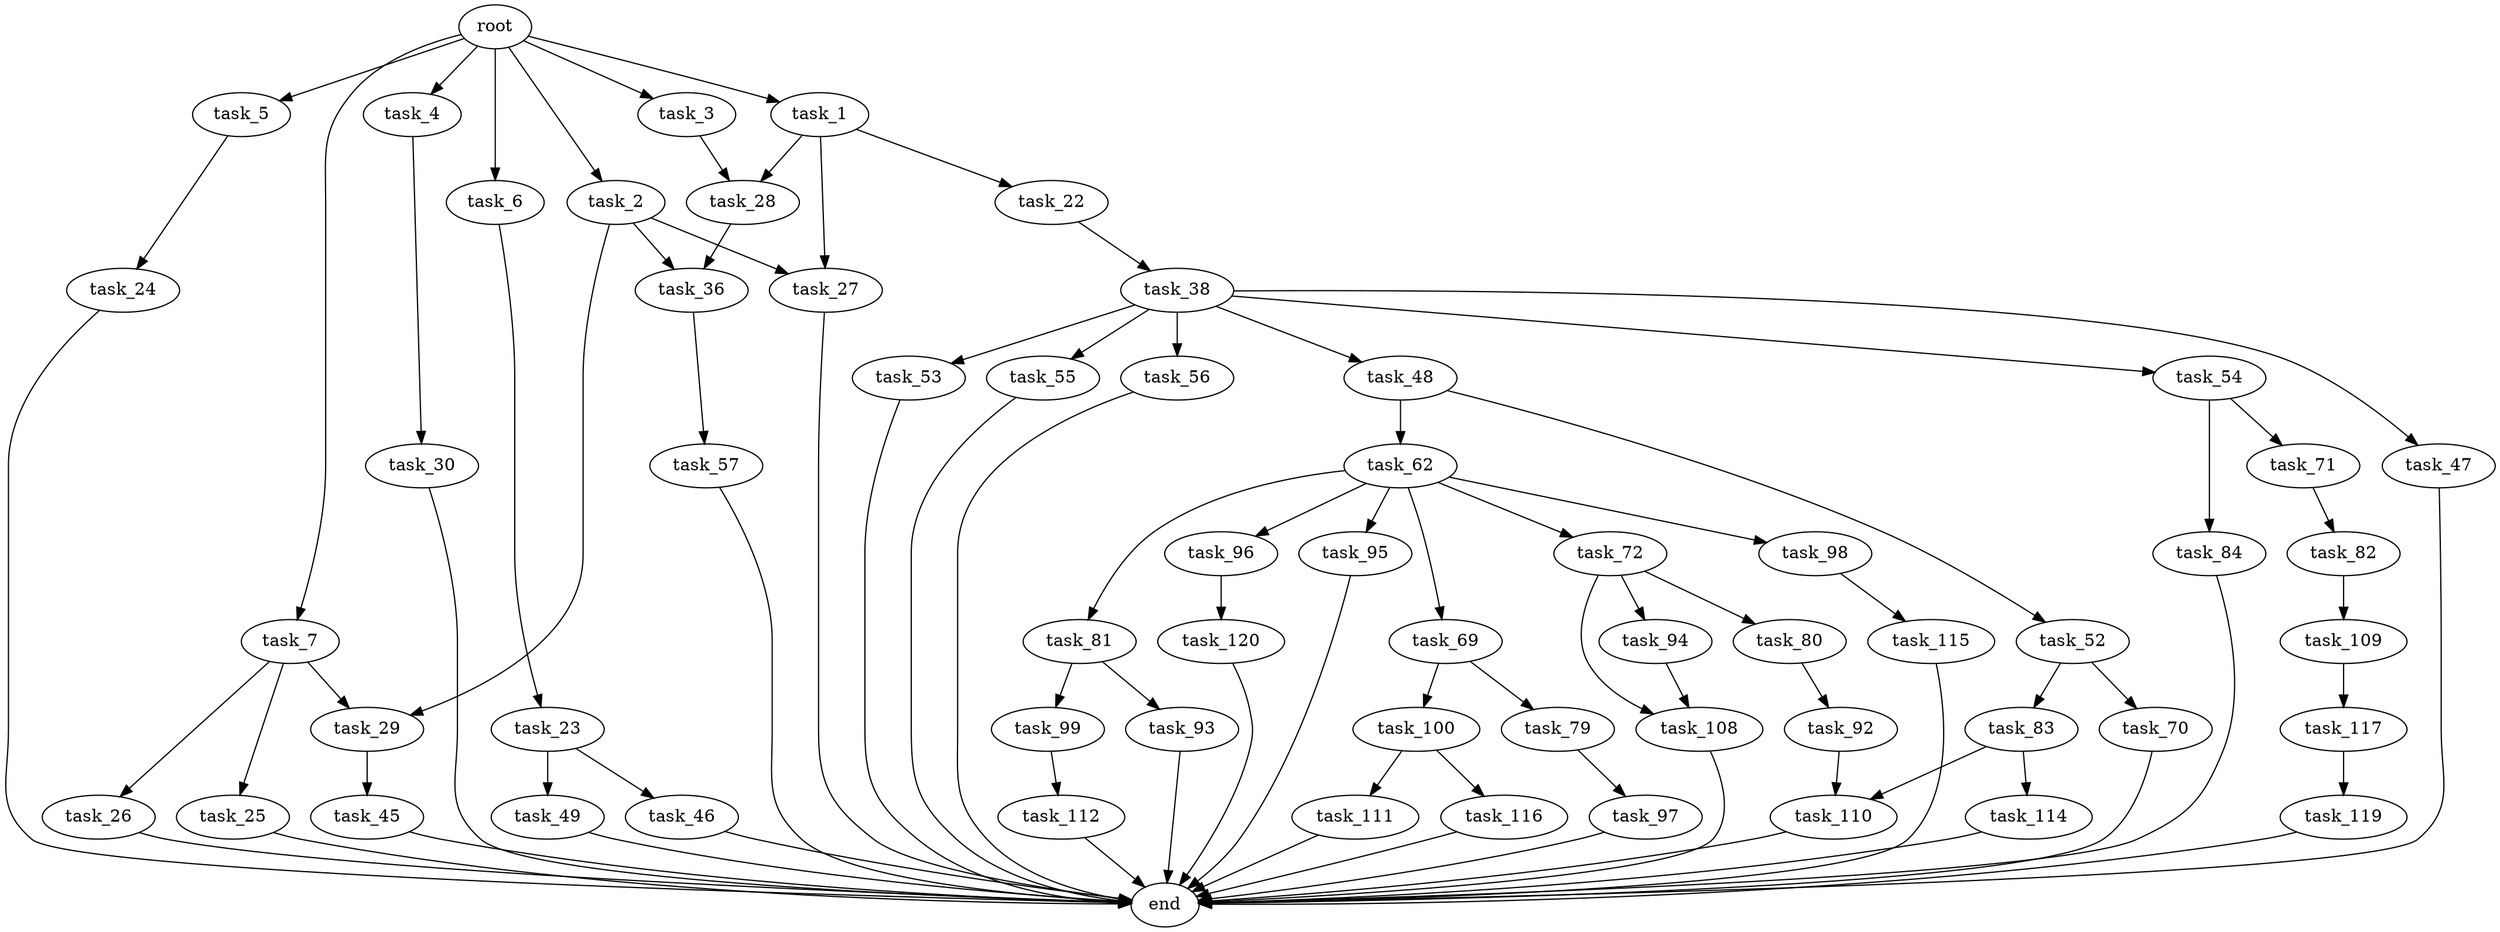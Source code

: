 digraph G {
  root [size="0.000000"];
  task_1 [size="39096144058.000000"];
  task_2 [size="549755813888.000000"];
  task_3 [size="815051388.000000"];
  task_4 [size="782757789696.000000"];
  task_5 [size="134217728000.000000"];
  task_6 [size="3032192012.000000"];
  task_7 [size="8589934592.000000"];
  task_22 [size="231928233984.000000"];
  task_23 [size="4562864407.000000"];
  task_24 [size="98807196859.000000"];
  task_25 [size="61854166014.000000"];
  task_26 [size="38286805164.000000"];
  task_27 [size="191591464040.000000"];
  task_28 [size="4612555020.000000"];
  task_29 [size="207256997468.000000"];
  task_30 [size="549755813888.000000"];
  task_36 [size="93609236538.000000"];
  task_38 [size="19918612825.000000"];
  task_45 [size="6798011580.000000"];
  task_46 [size="336214785589.000000"];
  task_47 [size="980799573305.000000"];
  task_48 [size="22457902631.000000"];
  task_49 [size="409033250929.000000"];
  task_52 [size="782757789696.000000"];
  task_53 [size="357690700753.000000"];
  task_54 [size="134217728000.000000"];
  task_55 [size="472678332674.000000"];
  task_56 [size="147985602031.000000"];
  task_57 [size="134217728000.000000"];
  task_62 [size="368293445632.000000"];
  task_69 [size="607250668759.000000"];
  task_70 [size="37860947162.000000"];
  task_71 [size="782757789696.000000"];
  task_72 [size="231928233984.000000"];
  task_79 [size="17302617112.000000"];
  task_80 [size="68719476736.000000"];
  task_81 [size="248271634558.000000"];
  task_82 [size="8358691008.000000"];
  task_83 [size="1073741824000.000000"];
  task_84 [size="8589934592.000000"];
  task_92 [size="34055621788.000000"];
  task_93 [size="743345373478.000000"];
  task_94 [size="192971509357.000000"];
  task_95 [size="68719476736.000000"];
  task_96 [size="2281244977.000000"];
  task_97 [size="5258360958.000000"];
  task_98 [size="45888464567.000000"];
  task_99 [size="549755813888.000000"];
  task_100 [size="4119639225.000000"];
  task_108 [size="2647381447.000000"];
  task_109 [size="14119579004.000000"];
  task_110 [size="4436072650.000000"];
  task_111 [size="873475009.000000"];
  task_112 [size="3366550370.000000"];
  task_114 [size="549755813888.000000"];
  task_115 [size="1073741824000.000000"];
  task_116 [size="7167839792.000000"];
  task_117 [size="180709088966.000000"];
  task_119 [size="18357664550.000000"];
  task_120 [size="67612579664.000000"];
  end [size="0.000000"];

  root -> task_1 [size="1.000000"];
  root -> task_2 [size="1.000000"];
  root -> task_3 [size="1.000000"];
  root -> task_4 [size="1.000000"];
  root -> task_5 [size="1.000000"];
  root -> task_6 [size="1.000000"];
  root -> task_7 [size="1.000000"];
  task_1 -> task_22 [size="838860800.000000"];
  task_1 -> task_27 [size="838860800.000000"];
  task_1 -> task_28 [size="838860800.000000"];
  task_2 -> task_27 [size="536870912.000000"];
  task_2 -> task_29 [size="536870912.000000"];
  task_2 -> task_36 [size="536870912.000000"];
  task_3 -> task_28 [size="75497472.000000"];
  task_4 -> task_30 [size="679477248.000000"];
  task_5 -> task_24 [size="209715200.000000"];
  task_6 -> task_23 [size="134217728.000000"];
  task_7 -> task_25 [size="33554432.000000"];
  task_7 -> task_26 [size="33554432.000000"];
  task_7 -> task_29 [size="33554432.000000"];
  task_22 -> task_38 [size="301989888.000000"];
  task_23 -> task_46 [size="134217728.000000"];
  task_23 -> task_49 [size="134217728.000000"];
  task_24 -> end [size="1.000000"];
  task_25 -> end [size="1.000000"];
  task_26 -> end [size="1.000000"];
  task_27 -> end [size="1.000000"];
  task_28 -> task_36 [size="75497472.000000"];
  task_29 -> task_45 [size="209715200.000000"];
  task_30 -> end [size="1.000000"];
  task_36 -> task_57 [size="301989888.000000"];
  task_38 -> task_47 [size="75497472.000000"];
  task_38 -> task_48 [size="75497472.000000"];
  task_38 -> task_53 [size="75497472.000000"];
  task_38 -> task_54 [size="75497472.000000"];
  task_38 -> task_55 [size="75497472.000000"];
  task_38 -> task_56 [size="75497472.000000"];
  task_45 -> end [size="1.000000"];
  task_46 -> end [size="1.000000"];
  task_47 -> end [size="1.000000"];
  task_48 -> task_52 [size="679477248.000000"];
  task_48 -> task_62 [size="679477248.000000"];
  task_49 -> end [size="1.000000"];
  task_52 -> task_70 [size="679477248.000000"];
  task_52 -> task_83 [size="679477248.000000"];
  task_53 -> end [size="1.000000"];
  task_54 -> task_71 [size="209715200.000000"];
  task_54 -> task_84 [size="209715200.000000"];
  task_55 -> end [size="1.000000"];
  task_56 -> end [size="1.000000"];
  task_57 -> end [size="1.000000"];
  task_62 -> task_69 [size="411041792.000000"];
  task_62 -> task_72 [size="411041792.000000"];
  task_62 -> task_81 [size="411041792.000000"];
  task_62 -> task_95 [size="411041792.000000"];
  task_62 -> task_96 [size="411041792.000000"];
  task_62 -> task_98 [size="411041792.000000"];
  task_69 -> task_79 [size="536870912.000000"];
  task_69 -> task_100 [size="536870912.000000"];
  task_70 -> end [size="1.000000"];
  task_71 -> task_82 [size="679477248.000000"];
  task_72 -> task_80 [size="301989888.000000"];
  task_72 -> task_94 [size="301989888.000000"];
  task_72 -> task_108 [size="301989888.000000"];
  task_79 -> task_97 [size="411041792.000000"];
  task_80 -> task_92 [size="134217728.000000"];
  task_81 -> task_93 [size="679477248.000000"];
  task_81 -> task_99 [size="679477248.000000"];
  task_82 -> task_109 [size="134217728.000000"];
  task_83 -> task_110 [size="838860800.000000"];
  task_83 -> task_114 [size="838860800.000000"];
  task_84 -> end [size="1.000000"];
  task_92 -> task_110 [size="536870912.000000"];
  task_93 -> end [size="1.000000"];
  task_94 -> task_108 [size="411041792.000000"];
  task_95 -> end [size="1.000000"];
  task_96 -> task_120 [size="75497472.000000"];
  task_97 -> end [size="1.000000"];
  task_98 -> task_115 [size="209715200.000000"];
  task_99 -> task_112 [size="536870912.000000"];
  task_100 -> task_111 [size="209715200.000000"];
  task_100 -> task_116 [size="209715200.000000"];
  task_108 -> end [size="1.000000"];
  task_109 -> task_117 [size="33554432.000000"];
  task_110 -> end [size="1.000000"];
  task_111 -> end [size="1.000000"];
  task_112 -> end [size="1.000000"];
  task_114 -> end [size="1.000000"];
  task_115 -> end [size="1.000000"];
  task_116 -> end [size="1.000000"];
  task_117 -> task_119 [size="209715200.000000"];
  task_119 -> end [size="1.000000"];
  task_120 -> end [size="1.000000"];
}
